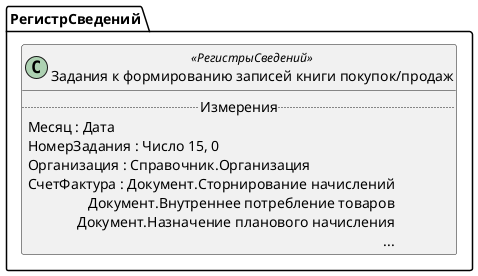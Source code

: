 ﻿@startuml ЗаданияКФормированиюЗаписейКнигиПокупокПродаж
'!include templates.wsd
'..\include templates.wsd
class РегистрСведений.ЗаданияКФормированиюЗаписейКнигиПокупокПродаж as "Задания к формированию записей книги покупок/продаж" <<РегистрыСведений>>
{
..Измерения..
Месяц : Дата
НомерЗадания : Число 15, 0
Организация : Справочник.Организация
СчетФактура : Документ.Сторнирование начислений\rДокумент.Внутреннее потребление товаров\rДокумент.Назначение планового начисления\r...
}
@enduml
